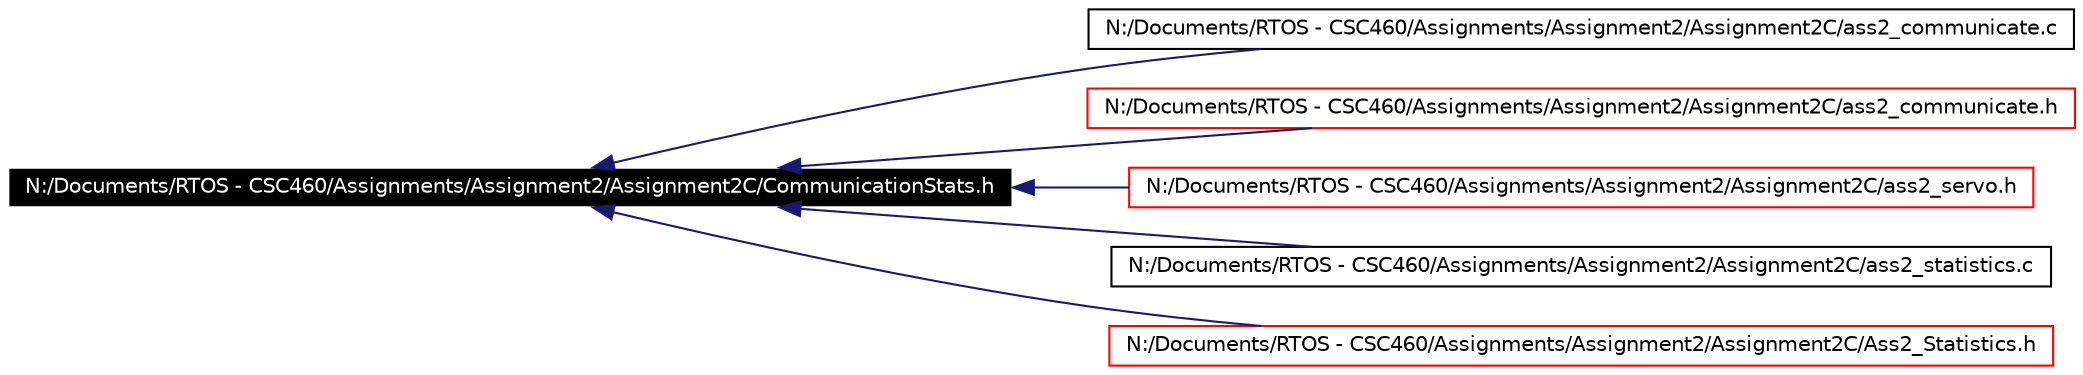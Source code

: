 digraph G
{
  edge [fontname="Helvetica",fontsize=10,labelfontname="Helvetica",labelfontsize=10];
  node [fontname="Helvetica",fontsize=10,shape=record];
  rankdir=LR;
  Node1 [label="N:/Documents/RTOS - CSC460/Assignments/Assignment2/Assignment2C/CommunicationStats.h",height=0.2,width=0.4,color="white", fillcolor="black", style="filled" fontcolor="white"];
  Node1 -> Node2 [dir=back,color="midnightblue",fontsize=10,style="solid",fontname="Helvetica"];
  Node2 [label="N:/Documents/RTOS - CSC460/Assignments/Assignment2/Assignment2C/ass2_communicate.c",height=0.2,width=0.4,color="black", fillcolor="white", style="filled",URL="$ass2__communicate_8c.html"];
  Node1 -> Node3 [dir=back,color="midnightblue",fontsize=10,style="solid",fontname="Helvetica"];
  Node3 [label="N:/Documents/RTOS - CSC460/Assignments/Assignment2/Assignment2C/ass2_communicate.h",height=0.2,width=0.4,color="red", fillcolor="white", style="filled",URL="$ass2__communicate_8h.html"];
  Node1 -> Node4 [dir=back,color="midnightblue",fontsize=10,style="solid",fontname="Helvetica"];
  Node4 [label="N:/Documents/RTOS - CSC460/Assignments/Assignment2/Assignment2C/ass2_servo.h",height=0.2,width=0.4,color="red", fillcolor="white", style="filled",URL="$ass2__servo_8h.html"];
  Node1 -> Node5 [dir=back,color="midnightblue",fontsize=10,style="solid",fontname="Helvetica"];
  Node5 [label="N:/Documents/RTOS - CSC460/Assignments/Assignment2/Assignment2C/ass2_statistics.c",height=0.2,width=0.4,color="black", fillcolor="white", style="filled",URL="$ass2__statistics_8c.html"];
  Node1 -> Node6 [dir=back,color="midnightblue",fontsize=10,style="solid",fontname="Helvetica"];
  Node6 [label="N:/Documents/RTOS - CSC460/Assignments/Assignment2/Assignment2C/Ass2_Statistics.h",height=0.2,width=0.4,color="red", fillcolor="white", style="filled",URL="$_ass2___statistics_8h.html"];
}
